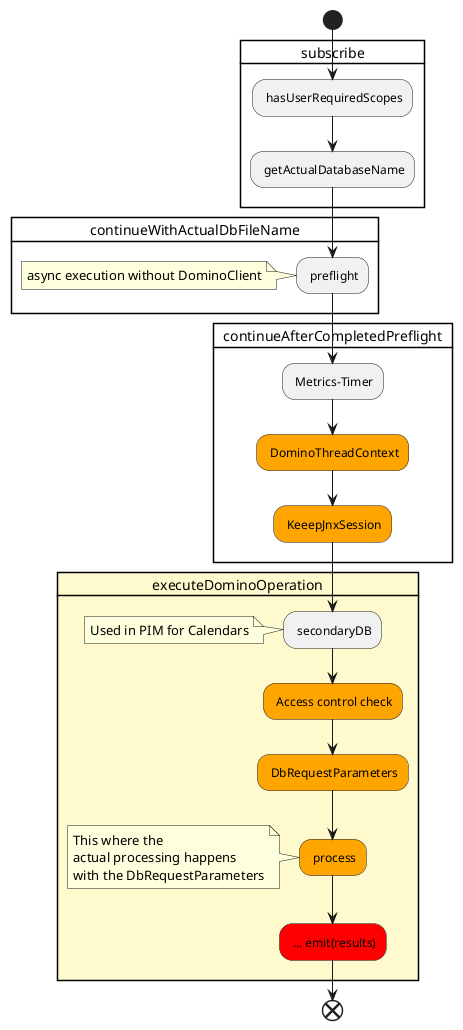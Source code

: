 @startuml DBRequestFlow2
start
card subscribe {
    : hasUserRequiredScopes;
    : getActualDatabaseName;
}
card  continueWithActualDbFileName {
    : preflight;
    note: async execution without DominoClient
}
card continueAfterCompletedPreflight {
    : Metrics-Timer;
    #Orange : DominoThreadContext;
    #Orange : KeeepJnxSession;
}

card #lemonchiffon executeDominoOperation {
    : secondaryDB;
    note: Used in PIM for Calendars
    #Orange : Access control check;
    #Orange : DbRequestParameters;
    #Orange : process;
    note: This where the\nactual processing happens\nwith the DbRequestParameters
    #Red : ... emit(results);
}
end
@enduml